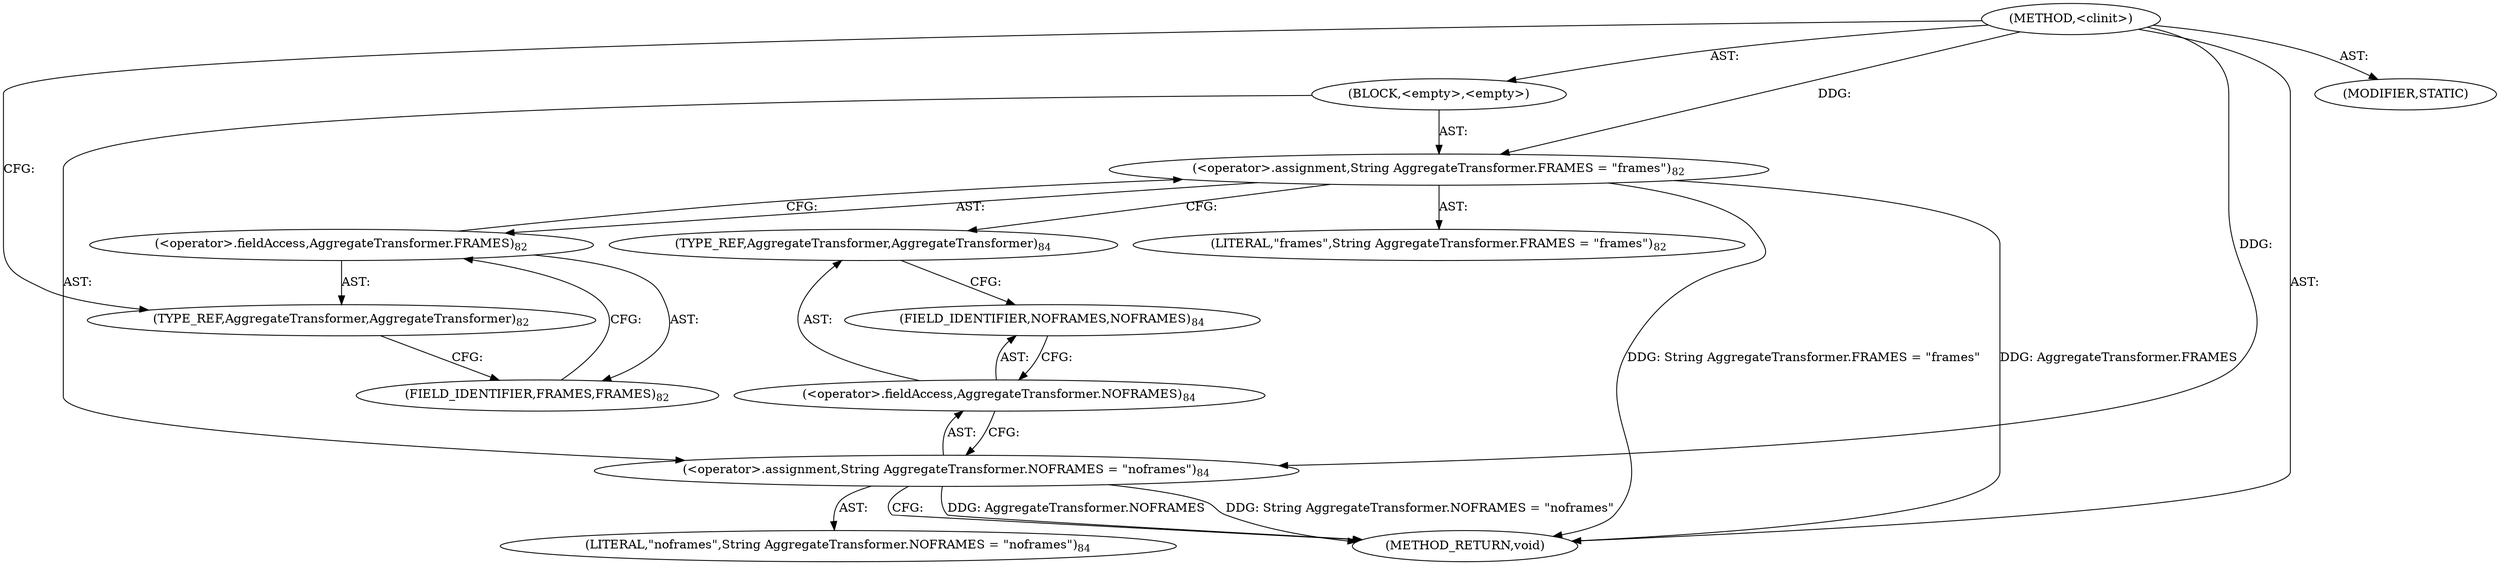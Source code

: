 digraph "&lt;clinit&gt;" {  
"111669149709" [label = <(METHOD,&lt;clinit&gt;)> ]
"25769803806" [label = <(BLOCK,&lt;empty&gt;,&lt;empty&gt;)> ]
"30064771175" [label = <(&lt;operator&gt;.assignment,String AggregateTransformer.FRAMES = &quot;frames&quot;)<SUB>82</SUB>> ]
"30064771176" [label = <(&lt;operator&gt;.fieldAccess,AggregateTransformer.FRAMES)<SUB>82</SUB>> ]
"180388626438" [label = <(TYPE_REF,AggregateTransformer,AggregateTransformer)<SUB>82</SUB>> ]
"55834574873" [label = <(FIELD_IDENTIFIER,FRAMES,FRAMES)<SUB>82</SUB>> ]
"90194313231" [label = <(LITERAL,&quot;frames&quot;,String AggregateTransformer.FRAMES = &quot;frames&quot;)<SUB>82</SUB>> ]
"30064771177" [label = <(&lt;operator&gt;.assignment,String AggregateTransformer.NOFRAMES = &quot;noframes&quot;)<SUB>84</SUB>> ]
"30064771178" [label = <(&lt;operator&gt;.fieldAccess,AggregateTransformer.NOFRAMES)<SUB>84</SUB>> ]
"180388626439" [label = <(TYPE_REF,AggregateTransformer,AggregateTransformer)<SUB>84</SUB>> ]
"55834574874" [label = <(FIELD_IDENTIFIER,NOFRAMES,NOFRAMES)<SUB>84</SUB>> ]
"90194313232" [label = <(LITERAL,&quot;noframes&quot;,String AggregateTransformer.NOFRAMES = &quot;noframes&quot;)<SUB>84</SUB>> ]
"133143986216" [label = <(MODIFIER,STATIC)> ]
"128849018893" [label = <(METHOD_RETURN,void)> ]
  "111669149709" -> "25769803806"  [ label = "AST: "] 
  "111669149709" -> "133143986216"  [ label = "AST: "] 
  "111669149709" -> "128849018893"  [ label = "AST: "] 
  "25769803806" -> "30064771175"  [ label = "AST: "] 
  "25769803806" -> "30064771177"  [ label = "AST: "] 
  "30064771175" -> "30064771176"  [ label = "AST: "] 
  "30064771175" -> "90194313231"  [ label = "AST: "] 
  "30064771176" -> "180388626438"  [ label = "AST: "] 
  "30064771176" -> "55834574873"  [ label = "AST: "] 
  "30064771177" -> "30064771178"  [ label = "AST: "] 
  "30064771177" -> "90194313232"  [ label = "AST: "] 
  "30064771178" -> "180388626439"  [ label = "AST: "] 
  "30064771178" -> "55834574874"  [ label = "AST: "] 
  "30064771175" -> "180388626439"  [ label = "CFG: "] 
  "30064771177" -> "128849018893"  [ label = "CFG: "] 
  "30064771176" -> "30064771175"  [ label = "CFG: "] 
  "30064771178" -> "30064771177"  [ label = "CFG: "] 
  "180388626438" -> "55834574873"  [ label = "CFG: "] 
  "55834574873" -> "30064771176"  [ label = "CFG: "] 
  "180388626439" -> "55834574874"  [ label = "CFG: "] 
  "55834574874" -> "30064771178"  [ label = "CFG: "] 
  "111669149709" -> "180388626438"  [ label = "CFG: "] 
  "30064771175" -> "128849018893"  [ label = "DDG: AggregateTransformer.FRAMES"] 
  "30064771175" -> "128849018893"  [ label = "DDG: String AggregateTransformer.FRAMES = &quot;frames&quot;"] 
  "30064771177" -> "128849018893"  [ label = "DDG: AggregateTransformer.NOFRAMES"] 
  "30064771177" -> "128849018893"  [ label = "DDG: String AggregateTransformer.NOFRAMES = &quot;noframes&quot;"] 
  "111669149709" -> "30064771175"  [ label = "DDG: "] 
  "111669149709" -> "30064771177"  [ label = "DDG: "] 
}
